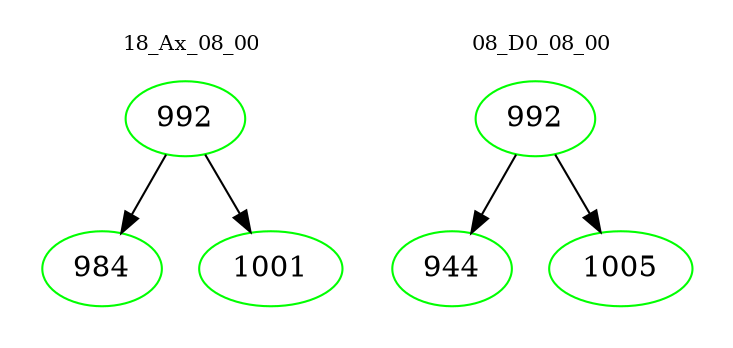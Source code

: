 digraph{
subgraph cluster_0 {
color = white
label = "18_Ax_08_00";
fontsize=10;
T0_992 [label="992", color="green"]
T0_992 -> T0_984 [color="black"]
T0_984 [label="984", color="green"]
T0_992 -> T0_1001 [color="black"]
T0_1001 [label="1001", color="green"]
}
subgraph cluster_1 {
color = white
label = "08_D0_08_00";
fontsize=10;
T1_992 [label="992", color="green"]
T1_992 -> T1_944 [color="black"]
T1_944 [label="944", color="green"]
T1_992 -> T1_1005 [color="black"]
T1_1005 [label="1005", color="green"]
}
}
